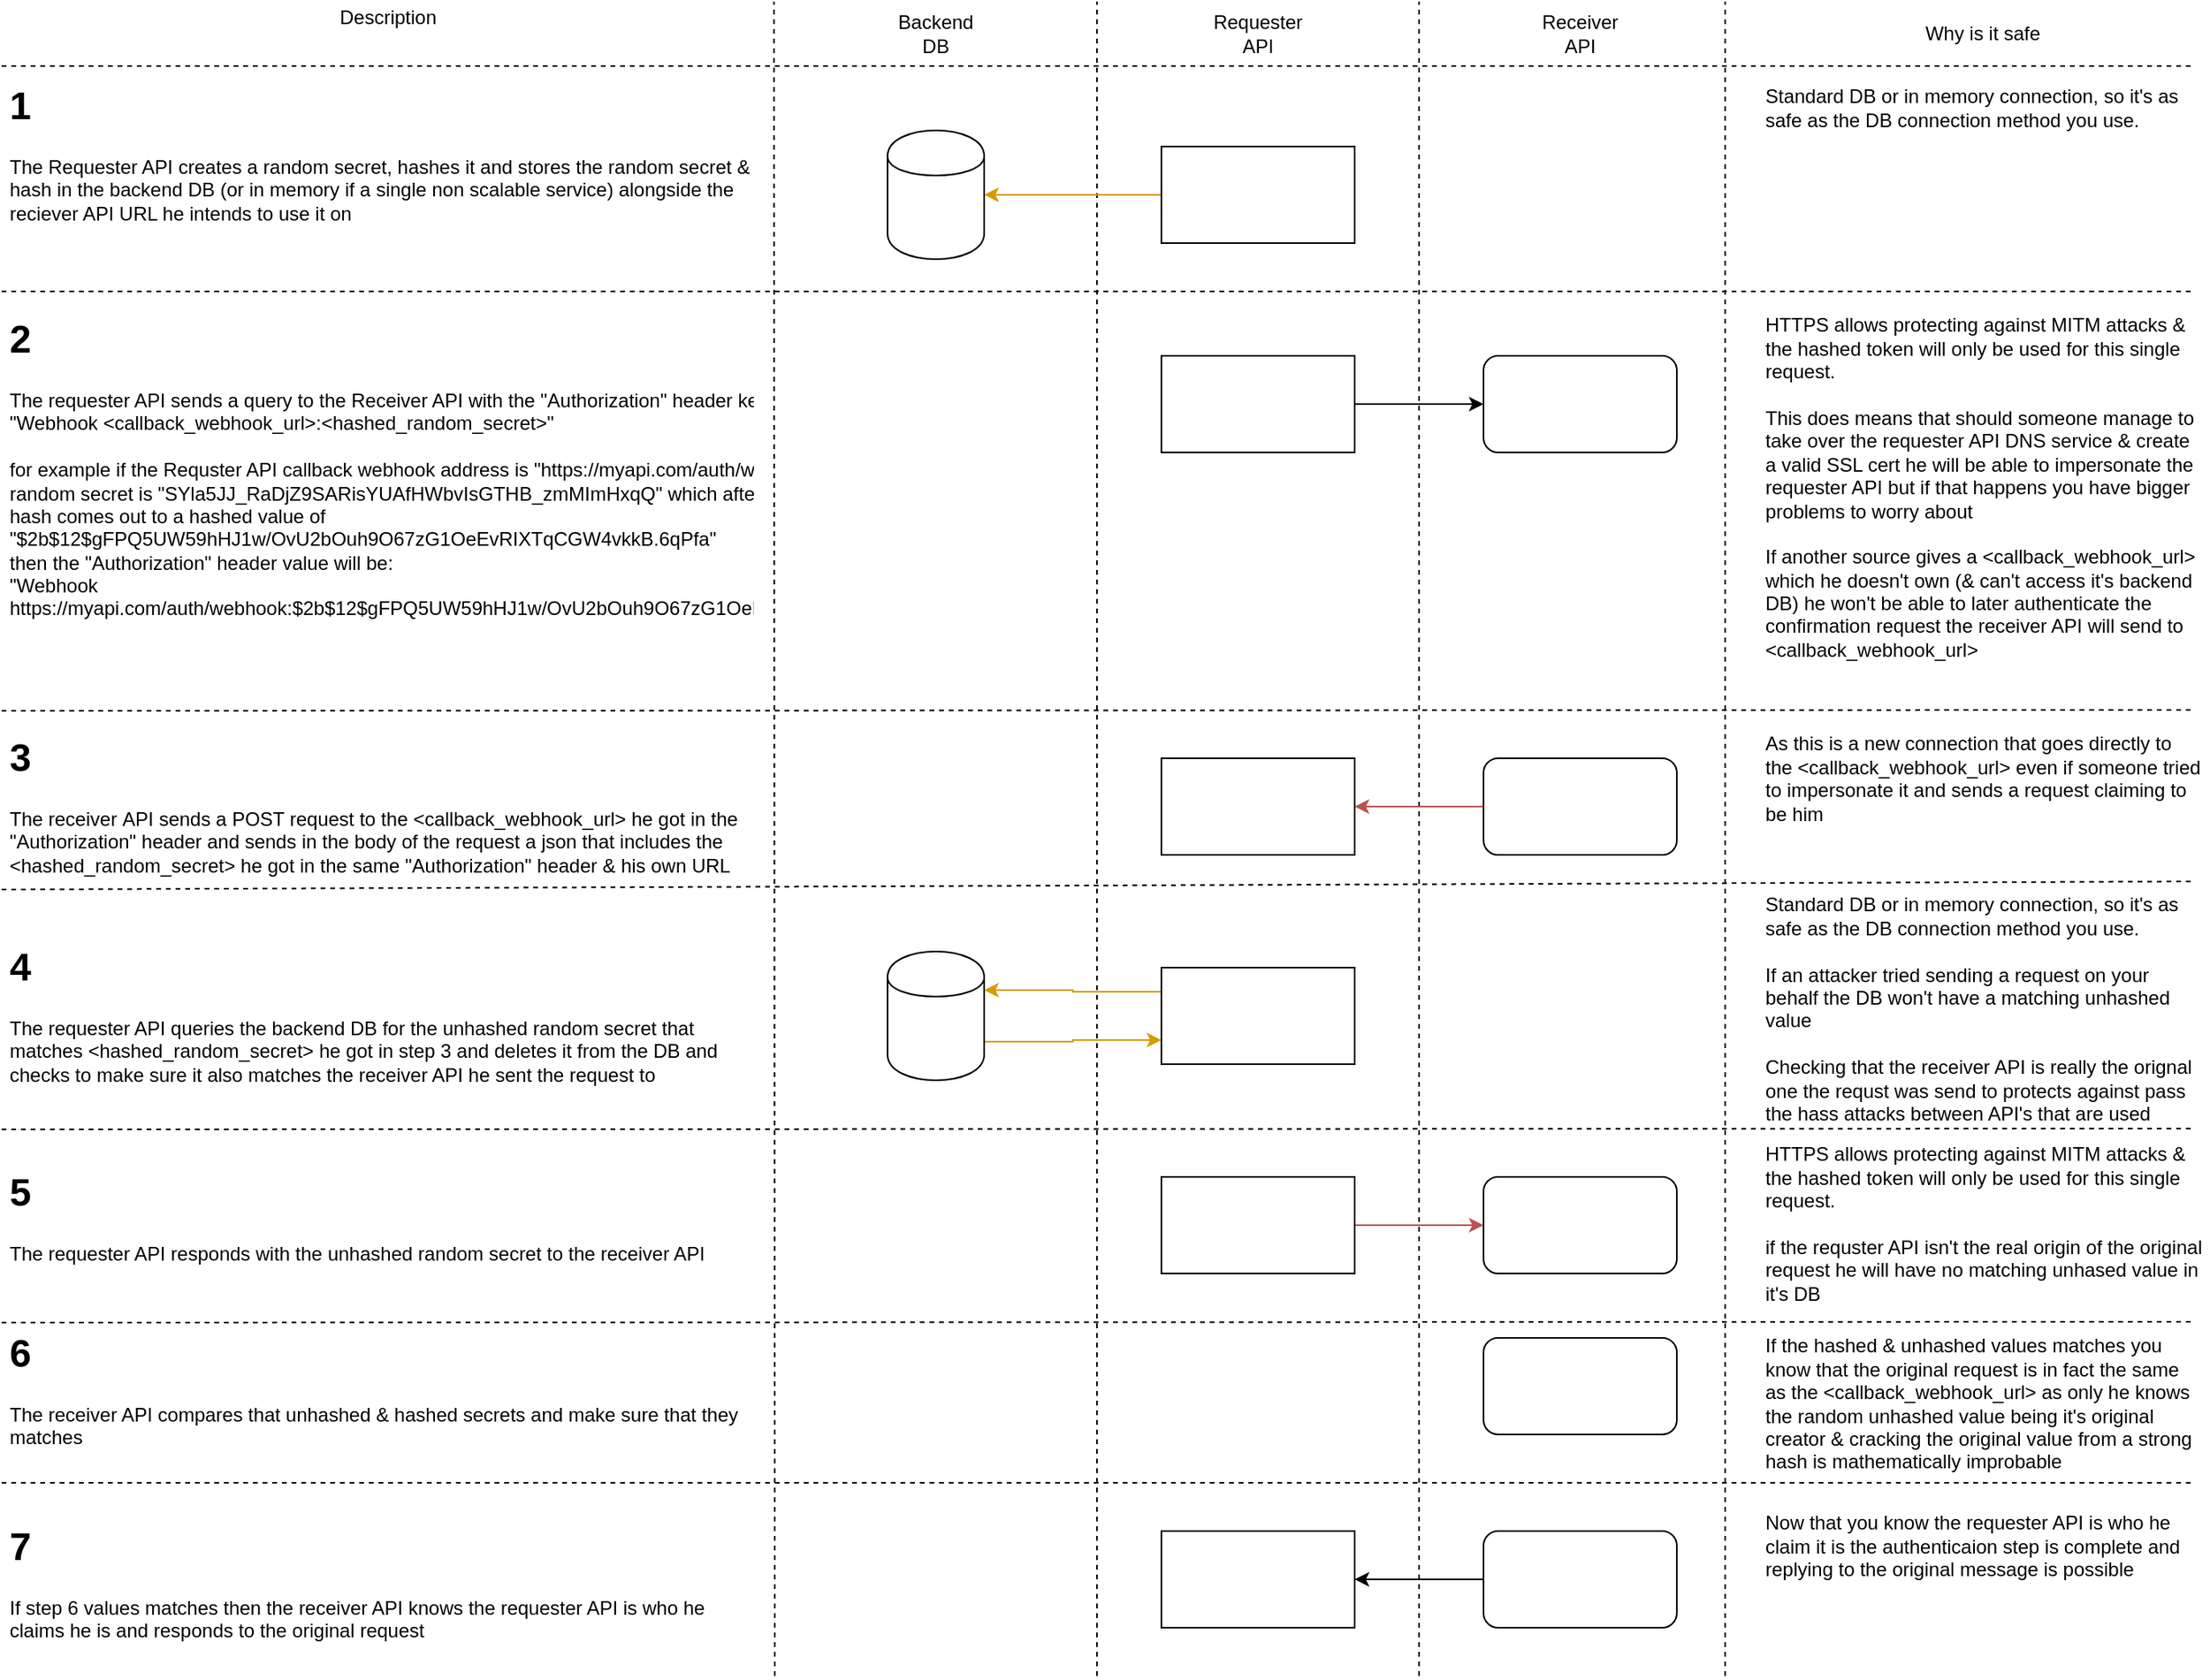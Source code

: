 <mxfile version="10.5.4" type="device"><diagram id="ekJ_Q8NoEXOfepkMxPqF" name="Page-1"><mxGraphModel dx="2244" dy="759" grid="1" gridSize="10" guides="1" tooltips="1" connect="1" arrows="1" fold="1" page="1" pageScale="1" pageWidth="850" pageHeight="1100" math="0" shadow="0"><root><mxCell id="0"/><mxCell id="1" parent="0"/><mxCell id="ITRSLufBdigUTjCfII7d-1" value="" style="endArrow=none;dashed=1;html=1;" parent="1" edge="1"><mxGeometry width="50" height="50" relative="1" as="geometry"><mxPoint x="-240" y="80" as="sourcePoint"/><mxPoint x="1120" y="80" as="targetPoint"/></mxGeometry></mxCell><mxCell id="ITRSLufBdigUTjCfII7d-2" value="" style="endArrow=none;dashed=1;html=1;" parent="1" edge="1"><mxGeometry width="50" height="50" relative="1" as="geometry"><mxPoint x="640" y="1080" as="sourcePoint"/><mxPoint x="640" y="40" as="targetPoint"/></mxGeometry></mxCell><mxCell id="ITRSLufBdigUTjCfII7d-3" value="" style="endArrow=none;dashed=1;html=1;" parent="1" edge="1"><mxGeometry width="50" height="50" relative="1" as="geometry"><mxPoint x="440" y="1080" as="sourcePoint"/><mxPoint x="440" y="40" as="targetPoint"/></mxGeometry></mxCell><mxCell id="ITRSLufBdigUTjCfII7d-4" value="&lt;div&gt;Backend&lt;/div&gt;&lt;div&gt;DB&lt;br&gt;&lt;/div&gt;" style="text;html=1;strokeColor=none;fillColor=none;align=center;verticalAlign=middle;whiteSpace=wrap;rounded=0;" parent="1" vertex="1"><mxGeometry x="320" y="50" width="40" height="20" as="geometry"/></mxCell><mxCell id="ITRSLufBdigUTjCfII7d-5" value="&lt;div&gt;Requester&lt;/div&gt;&lt;div&gt;API&lt;br&gt;&lt;/div&gt;" style="text;html=1;strokeColor=none;fillColor=none;align=center;verticalAlign=middle;whiteSpace=wrap;rounded=0;" parent="1" vertex="1"><mxGeometry x="520" y="50" width="40" height="20" as="geometry"/></mxCell><mxCell id="ITRSLufBdigUTjCfII7d-6" value="&lt;div&gt;Receiver&lt;/div&gt;&lt;div&gt;API&lt;br&gt;&lt;/div&gt;" style="text;html=1;strokeColor=none;fillColor=none;align=center;verticalAlign=middle;whiteSpace=wrap;rounded=0;" parent="1" vertex="1"><mxGeometry x="720" y="50" width="40" height="20" as="geometry"/></mxCell><mxCell id="ITRSLufBdigUTjCfII7d-8" value="" style="shape=cylinder;whiteSpace=wrap;html=1;boundedLbl=1;backgroundOutline=1;" parent="1" vertex="1"><mxGeometry x="310" y="120" width="60" height="80" as="geometry"/></mxCell><mxCell id="ITRSLufBdigUTjCfII7d-16" style="edgeStyle=orthogonalEdgeStyle;rounded=0;orthogonalLoop=1;jettySize=auto;html=1;exitX=0;exitY=0.5;exitDx=0;exitDy=0;fillColor=#ffe6cc;strokeColor=#d79b00;" parent="1" source="ITRSLufBdigUTjCfII7d-9" target="ITRSLufBdigUTjCfII7d-8" edge="1"><mxGeometry relative="1" as="geometry"/></mxCell><mxCell id="ITRSLufBdigUTjCfII7d-9" value="" style="rounded=0;whiteSpace=wrap;html=1;" parent="1" vertex="1"><mxGeometry x="480" y="130" width="120" height="60" as="geometry"/></mxCell><mxCell id="ITRSLufBdigUTjCfII7d-13" value="" style="endArrow=none;dashed=1;html=1;" parent="1" edge="1"><mxGeometry width="50" height="50" relative="1" as="geometry"><mxPoint x="240" y="1080" as="sourcePoint"/><mxPoint x="239.5" y="40" as="targetPoint"/></mxGeometry></mxCell><mxCell id="ITRSLufBdigUTjCfII7d-17" value="" style="rounded=1;whiteSpace=wrap;html=1;" parent="1" vertex="1"><mxGeometry x="680" y="260" width="120" height="60" as="geometry"/></mxCell><mxCell id="ITRSLufBdigUTjCfII7d-18" value="Description" style="text;html=1;strokeColor=none;fillColor=none;align=center;verticalAlign=middle;whiteSpace=wrap;rounded=0;" parent="1" vertex="1"><mxGeometry x="-20" y="40" width="40" height="20" as="geometry"/></mxCell><mxCell id="ITRSLufBdigUTjCfII7d-19" value="&lt;h1&gt;1&lt;/h1&gt;&lt;div&gt;The Requester API creates a random secret, hashes it and stores the random secret &amp;amp; hash in the backend DB (or in memory if a single non scalable service) alongside the reciever API URL he intends to use it on&lt;br&gt;&lt;/div&gt;" style="text;html=1;strokeColor=none;fillColor=none;spacing=5;spacingTop=-20;whiteSpace=wrap;overflow=hidden;rounded=0;" parent="1" vertex="1"><mxGeometry x="-240" y="85" width="470" height="120" as="geometry"/></mxCell><mxCell id="ITRSLufBdigUTjCfII7d-20" value="" style="endArrow=none;dashed=1;html=1;" parent="1" edge="1"><mxGeometry width="50" height="50" relative="1" as="geometry"><mxPoint x="-240" y="220" as="sourcePoint"/><mxPoint x="1120" y="220" as="targetPoint"/></mxGeometry></mxCell><mxCell id="ITRSLufBdigUTjCfII7d-22" style="edgeStyle=orthogonalEdgeStyle;rounded=0;orthogonalLoop=1;jettySize=auto;html=1;exitX=1;exitY=0.5;exitDx=0;exitDy=0;" parent="1" source="ITRSLufBdigUTjCfII7d-21" target="ITRSLufBdigUTjCfII7d-17" edge="1"><mxGeometry relative="1" as="geometry"/></mxCell><mxCell id="ITRSLufBdigUTjCfII7d-21" value="" style="rounded=0;whiteSpace=wrap;html=1;" parent="1" vertex="1"><mxGeometry x="480" y="260" width="120" height="60" as="geometry"/></mxCell><mxCell id="ITRSLufBdigUTjCfII7d-23" value="&lt;h1&gt;2&lt;br&gt;&lt;/h1&gt;&lt;div&gt;The requester API sends a query to the Receiver API with the &quot;&lt;span&gt;Authorization&quot; header key and a value of: &lt;br&gt;&lt;/span&gt;&lt;/div&gt;&lt;div&gt;&lt;span&gt;&quot;&lt;/span&gt;&lt;span&gt;&lt;span&gt;Webhook &amp;lt;callback_webhook_url&amp;gt;:&amp;lt;hashed_random_secret&amp;gt;&quot;&lt;/span&gt;&lt;/span&gt;&lt;/div&gt;&lt;div&gt;&lt;span&gt;&lt;span&gt;&lt;br&gt;&lt;/span&gt;&lt;/span&gt;&lt;/div&gt;&lt;div&gt;&lt;span&gt;&lt;span&gt;for example if the Requster API callback webhook address is &quot;https://myapi.com/auth/webhook&quot;, the unhashed random secret is &quot;SYla5JJ_RaDjZ9SARisYUAfHWbvIsGTHB_zmMImHxqQ&quot; which after running through a bcrypt hash comes out to a hashed value of &quot;$2b$12$gFPQ5UW59hHJ1w/OvU2bOuh9O67zG1OeEvRIXTqCGW4vkkB.6qPfa&quot;&lt;br&gt;&lt;/span&gt;&lt;/span&gt;&lt;/div&gt;&lt;div&gt;&lt;span&gt;&lt;span&gt;then the &lt;/span&gt;&lt;/span&gt;&lt;span&gt;&lt;span&gt;&quot;&lt;span&gt;Authorization&quot; header value will be:&lt;/span&gt;&lt;/span&gt;&lt;/span&gt;&lt;/div&gt;&lt;div&gt;&lt;span&gt;&lt;span&gt;&lt;span&gt;&quot;&lt;/span&gt;&lt;/span&gt;&lt;/span&gt;&lt;span&gt;&lt;span&gt;&lt;span&gt;&lt;span&gt;&lt;span&gt;Webhook &lt;/span&gt;&lt;/span&gt;&lt;/span&gt;&lt;/span&gt;&lt;/span&gt;&lt;span&gt;&lt;span&gt;&lt;span&gt;&lt;span&gt;&lt;span&gt;&lt;span&gt;&lt;span&gt;https://myapi.com/auth/webhook&lt;/span&gt;&lt;/span&gt;:&lt;/span&gt;&lt;/span&gt;&lt;/span&gt;&lt;/span&gt;&lt;/span&gt;&lt;span&gt;&lt;span&gt;$2b$12$gFPQ5UW59hHJ1w/OvU2bOuh9O67zG1OeEvRIXTqCGW4vkkB.6qPfa&quot;&lt;/span&gt;&lt;/span&gt;&lt;/div&gt;" style="text;html=1;strokeColor=none;fillColor=none;spacing=5;spacingTop=-20;whiteSpace=wrap;overflow=hidden;rounded=0;" parent="1" vertex="1"><mxGeometry x="-240" y="230" width="470" height="230" as="geometry"/></mxCell><mxCell id="ITRSLufBdigUTjCfII7d-25" value="" style="endArrow=none;dashed=1;html=1;" parent="1" edge="1"><mxGeometry width="50" height="50" relative="1" as="geometry"><mxPoint x="-240" y="480.5" as="sourcePoint"/><mxPoint x="1120" y="480" as="targetPoint"/></mxGeometry></mxCell><mxCell id="ITRSLufBdigUTjCfII7d-28" style="edgeStyle=orthogonalEdgeStyle;rounded=0;orthogonalLoop=1;jettySize=auto;html=1;exitX=0;exitY=0.5;exitDx=0;exitDy=0;entryX=1;entryY=0.5;entryDx=0;entryDy=0;fillColor=#f8cecc;strokeColor=#b85450;" parent="1" source="ITRSLufBdigUTjCfII7d-26" target="ITRSLufBdigUTjCfII7d-27" edge="1"><mxGeometry relative="1" as="geometry"/></mxCell><mxCell id="ITRSLufBdigUTjCfII7d-26" value="" style="rounded=1;whiteSpace=wrap;html=1;" parent="1" vertex="1"><mxGeometry x="680" y="510" width="120" height="60" as="geometry"/></mxCell><mxCell id="ITRSLufBdigUTjCfII7d-27" value="" style="rounded=0;whiteSpace=wrap;html=1;" parent="1" vertex="1"><mxGeometry x="480" y="510" width="120" height="60" as="geometry"/></mxCell><mxCell id="ITRSLufBdigUTjCfII7d-29" value="&lt;h1&gt;3&lt;br&gt;&lt;/h1&gt;The receiver&amp;nbsp;API sends a POST request to the &lt;span&gt;&lt;span&gt;&amp;lt;callback_webhook_url&amp;gt; he got in the &quot;&lt;/span&gt;&lt;/span&gt;&lt;span&gt;&lt;span&gt;&lt;span&gt;Authorization&quot; header and sends in the body of the request a json that includes the&lt;/span&gt;&lt;/span&gt;&lt;/span&gt;&lt;br&gt;&lt;div&gt;&lt;span&gt;&lt;span&gt;&lt;span&gt;&lt;span&gt;&lt;span&gt;&amp;lt;hashed_random_secret&amp;gt; he got in the same &lt;/span&gt;&lt;/span&gt;&lt;/span&gt;&lt;/span&gt;&lt;/span&gt;&lt;span&gt;&lt;span&gt;&lt;span&gt;&lt;span&gt;&lt;span&gt;&lt;span&gt;&lt;span&gt;&quot;&lt;/span&gt;&lt;/span&gt;&lt;span&gt;&lt;span&gt;&lt;span&gt;Authorization&quot; header &amp;amp; his own URL&lt;br&gt;&lt;/span&gt;&lt;/span&gt;&lt;/span&gt;&lt;/span&gt;&lt;/span&gt;&lt;/span&gt;&lt;/span&gt;&lt;/span&gt;&lt;/div&gt;&lt;div&gt;&lt;span&gt;&lt;span&gt;&lt;span&gt;&lt;span&gt;&lt;span&gt;&lt;span&gt;&lt;span&gt;&lt;span&gt;&lt;/span&gt;&lt;/span&gt;&lt;/span&gt;&lt;/span&gt;&lt;/span&gt;&lt;/span&gt;&lt;/span&gt;&lt;/span&gt;&lt;/div&gt;" style="text;html=1;strokeColor=none;fillColor=none;spacing=5;spacingTop=-20;whiteSpace=wrap;overflow=hidden;rounded=0;" parent="1" vertex="1"><mxGeometry x="-240" y="490" width="470" height="100" as="geometry"/></mxCell><mxCell id="ITRSLufBdigUTjCfII7d-30" value="" style="endArrow=none;dashed=1;html=1;" parent="1" edge="1"><mxGeometry width="50" height="50" relative="1" as="geometry"><mxPoint x="-240" y="591.5" as="sourcePoint"/><mxPoint x="1120" y="586.5" as="targetPoint"/></mxGeometry></mxCell><mxCell id="ITRSLufBdigUTjCfII7d-35" style="edgeStyle=orthogonalEdgeStyle;rounded=0;orthogonalLoop=1;jettySize=auto;html=1;exitX=1;exitY=0.7;exitDx=0;exitDy=0;entryX=0;entryY=0.75;entryDx=0;entryDy=0;fillColor=#ffe6cc;strokeColor=#d79b00;" parent="1" source="ITRSLufBdigUTjCfII7d-31" target="ITRSLufBdigUTjCfII7d-33" edge="1"><mxGeometry relative="1" as="geometry"/></mxCell><mxCell id="ITRSLufBdigUTjCfII7d-31" value="" style="shape=cylinder;whiteSpace=wrap;html=1;boundedLbl=1;backgroundOutline=1;" parent="1" vertex="1"><mxGeometry x="310" y="630" width="60" height="80" as="geometry"/></mxCell><mxCell id="ITRSLufBdigUTjCfII7d-34" style="edgeStyle=orthogonalEdgeStyle;rounded=0;orthogonalLoop=1;jettySize=auto;html=1;exitX=0;exitY=0.25;exitDx=0;exitDy=0;entryX=1;entryY=0.3;entryDx=0;entryDy=0;fillColor=#ffe6cc;strokeColor=#d79b00;" parent="1" source="ITRSLufBdigUTjCfII7d-33" target="ITRSLufBdigUTjCfII7d-31" edge="1"><mxGeometry relative="1" as="geometry"/></mxCell><mxCell id="ITRSLufBdigUTjCfII7d-33" value="" style="rounded=0;whiteSpace=wrap;html=1;" parent="1" vertex="1"><mxGeometry x="480" y="640" width="120" height="60" as="geometry"/></mxCell><mxCell id="ITRSLufBdigUTjCfII7d-36" value="&lt;h1&gt;4&lt;br&gt;&lt;/h1&gt;The requester API queries the backend DB for the unhashed random secret that matches &lt;span&gt;&lt;span&gt;&lt;span&gt;&lt;span&gt;&lt;span&gt;&amp;lt;hashed_random_secret&amp;gt; he got in step 3 and deletes it from the DB and checks to make sure it also matches the receiver API he sent the request to&lt;br&gt;&lt;/span&gt;&lt;/span&gt;&lt;/span&gt;&lt;/span&gt;&lt;/span&gt;&lt;div&gt;&lt;span&gt;&lt;span&gt;&lt;span&gt;&lt;span&gt;&lt;span&gt;&lt;span&gt;&lt;span&gt;&lt;span&gt;&lt;/span&gt;&lt;/span&gt;&lt;/span&gt;&lt;/span&gt;&lt;/span&gt;&lt;/span&gt;&lt;/span&gt;&lt;/span&gt;&lt;/div&gt;" style="text;html=1;strokeColor=none;fillColor=none;spacing=5;spacingTop=-20;whiteSpace=wrap;overflow=hidden;rounded=0;" parent="1" vertex="1"><mxGeometry x="-240" y="620" width="470" height="100" as="geometry"/></mxCell><mxCell id="ITRSLufBdigUTjCfII7d-37" value="" style="endArrow=none;dashed=1;html=1;" parent="1" edge="1"><mxGeometry width="50" height="50" relative="1" as="geometry"><mxPoint x="-240" y="740.5" as="sourcePoint"/><mxPoint x="1120" y="740" as="targetPoint"/></mxGeometry></mxCell><mxCell id="ITRSLufBdigUTjCfII7d-38" value="&lt;h1&gt;5&lt;br&gt;&lt;/h1&gt;The requester API responds with the unhashed random secret to the receiver API " style="text;html=1;strokeColor=none;fillColor=none;spacing=5;spacingTop=-20;whiteSpace=wrap;overflow=hidden;rounded=0;" parent="1" vertex="1"><mxGeometry x="-240" y="760" width="470" height="100" as="geometry"/></mxCell><mxCell id="ITRSLufBdigUTjCfII7d-39" value="" style="rounded=1;whiteSpace=wrap;html=1;" parent="1" vertex="1"><mxGeometry x="680" y="770" width="120" height="60" as="geometry"/></mxCell><mxCell id="ITRSLufBdigUTjCfII7d-41" style="edgeStyle=orthogonalEdgeStyle;rounded=0;orthogonalLoop=1;jettySize=auto;html=1;exitX=1;exitY=0.5;exitDx=0;exitDy=0;fillColor=#f8cecc;strokeColor=#b85450;" parent="1" source="ITRSLufBdigUTjCfII7d-40" target="ITRSLufBdigUTjCfII7d-39" edge="1"><mxGeometry relative="1" as="geometry"/></mxCell><mxCell id="ITRSLufBdigUTjCfII7d-40" value="" style="rounded=0;whiteSpace=wrap;html=1;" parent="1" vertex="1"><mxGeometry x="480" y="770" width="120" height="60" as="geometry"/></mxCell><mxCell id="ITRSLufBdigUTjCfII7d-42" value="" style="endArrow=none;dashed=1;html=1;" parent="1" edge="1"><mxGeometry width="50" height="50" relative="1" as="geometry"><mxPoint x="-240" y="860.5" as="sourcePoint"/><mxPoint x="1120" y="860" as="targetPoint"/></mxGeometry></mxCell><mxCell id="ITRSLufBdigUTjCfII7d-43" value="" style="rounded=1;whiteSpace=wrap;html=1;" parent="1" vertex="1"><mxGeometry x="680" y="870" width="120" height="60" as="geometry"/></mxCell><mxCell id="ITRSLufBdigUTjCfII7d-44" value="&lt;h1&gt;6&lt;br&gt;&lt;/h1&gt;The receiver API compares that unhashed &amp;amp; hashed secrets and make sure that they matches" style="text;html=1;strokeColor=none;fillColor=none;spacing=5;spacingTop=-20;whiteSpace=wrap;overflow=hidden;rounded=0;" parent="1" vertex="1"><mxGeometry x="-240" y="860" width="470" height="100" as="geometry"/></mxCell><mxCell id="ITRSLufBdigUTjCfII7d-45" value="" style="endArrow=none;dashed=1;html=1;" parent="1" edge="1"><mxGeometry width="50" height="50" relative="1" as="geometry"><mxPoint x="-240" y="960" as="sourcePoint"/><mxPoint x="1120" y="960" as="targetPoint"/></mxGeometry></mxCell><mxCell id="ITRSLufBdigUTjCfII7d-48" style="edgeStyle=orthogonalEdgeStyle;rounded=0;orthogonalLoop=1;jettySize=auto;html=1;exitX=0;exitY=0.5;exitDx=0;exitDy=0;" parent="1" source="ITRSLufBdigUTjCfII7d-46" target="ITRSLufBdigUTjCfII7d-47" edge="1"><mxGeometry relative="1" as="geometry"/></mxCell><mxCell id="ITRSLufBdigUTjCfII7d-46" value="" style="rounded=1;whiteSpace=wrap;html=1;" parent="1" vertex="1"><mxGeometry x="680" y="990" width="120" height="60" as="geometry"/></mxCell><mxCell id="ITRSLufBdigUTjCfII7d-47" value="" style="rounded=0;whiteSpace=wrap;html=1;" parent="1" vertex="1"><mxGeometry x="480" y="990" width="120" height="60" as="geometry"/></mxCell><mxCell id="ITRSLufBdigUTjCfII7d-49" value="&lt;h1&gt;7&lt;br&gt;&lt;/h1&gt;If step 6 values matches then the receiver API knows the requester API is who he claims he is and responds to the original request " style="text;html=1;strokeColor=none;fillColor=none;spacing=5;spacingTop=-20;whiteSpace=wrap;overflow=hidden;rounded=0;" parent="1" vertex="1"><mxGeometry x="-240" y="980" width="470" height="100" as="geometry"/></mxCell><mxCell id="ITRSLufBdigUTjCfII7d-51" value="" style="endArrow=none;dashed=1;html=1;" parent="1" edge="1"><mxGeometry width="50" height="50" relative="1" as="geometry"><mxPoint x="830" y="1080" as="sourcePoint"/><mxPoint x="830" y="40" as="targetPoint"/></mxGeometry></mxCell><mxCell id="ITRSLufBdigUTjCfII7d-52" value="&lt;div&gt;Why is it safe&lt;br&gt;&lt;/div&gt;" style="text;html=1;strokeColor=none;fillColor=none;align=center;verticalAlign=middle;whiteSpace=wrap;rounded=0;" parent="1" vertex="1"><mxGeometry x="860" y="50" width="260" height="20" as="geometry"/></mxCell><mxCell id="ITRSLufBdigUTjCfII7d-55" value="&lt;div&gt;&lt;br&gt;&lt;/div&gt;&lt;div&gt;Standard DB or in memory connection, so it's as safe as the DB connection method you use.&lt;br&gt;&lt;/div&gt;" style="text;html=1;strokeColor=none;fillColor=none;spacing=5;spacingTop=-20;whiteSpace=wrap;overflow=hidden;rounded=0;" parent="1" vertex="1"><mxGeometry x="850" y="87.5" width="280" height="125" as="geometry"/></mxCell><mxCell id="ITRSLufBdigUTjCfII7d-56" value="&lt;div&gt;&lt;br&gt;&lt;/div&gt;&lt;div&gt;HTTPS allows protecting against MITM attacks &amp;amp;&amp;nbsp; the hashed token will only be used for this single request.&lt;/div&gt;&lt;div&gt;&lt;br&gt;&lt;/div&gt;&lt;div&gt;This does means that should someone manage to take over the requester API DNS service &amp;amp; create a valid SSL cert he will be able to impersonate the&amp;nbsp; requester API but if that happens you have bigger problems to worry about&lt;/div&gt;&lt;div&gt;&lt;br&gt;&lt;/div&gt;&lt;div&gt;If another source gives a &lt;span&gt;&lt;span&gt;&amp;lt;callback_webhook_url&amp;gt; which he doesn't own (&amp;amp; can't access it's backend DB) he won't be able to later authenticate the confirmation request the receiver API will send to &lt;/span&gt;&lt;/span&gt;&lt;span&gt;&lt;span&gt;&lt;span&gt;&lt;span&gt;&amp;lt;callback_webhook_url&amp;gt;&lt;/span&gt;&lt;/span&gt;&lt;/span&gt;&lt;/span&gt;&lt;/div&gt;" style="text;html=1;strokeColor=none;fillColor=none;spacing=5;spacingTop=-20;whiteSpace=wrap;overflow=hidden;rounded=0;" parent="1" vertex="1"><mxGeometry x="850" y="230" width="280" height="240" as="geometry"/></mxCell><mxCell id="ITRSLufBdigUTjCfII7d-57" value="&lt;div&gt;&lt;br&gt;&lt;/div&gt;&lt;div&gt;As this is a new connection that goes directly to the &lt;span&gt;&lt;span&gt;&amp;lt;callback_webhook_url&amp;gt; even if someone tried to impersonate it and sends a request claiming to be him&lt;br&gt;&lt;/span&gt;&lt;/span&gt;&lt;/div&gt;" style="text;html=1;strokeColor=none;fillColor=none;spacing=5;spacingTop=-20;whiteSpace=wrap;overflow=hidden;rounded=0;" parent="1" vertex="1"><mxGeometry x="850" y="490" width="280" height="100" as="geometry"/></mxCell><mxCell id="ITRSLufBdigUTjCfII7d-58" value="&lt;div&gt;&lt;br&gt;&lt;/div&gt;&lt;div&gt;Standard DB or in memory connection, so it's as safe as the DB connection method you use.&lt;/div&gt;&lt;div&gt;&lt;br&gt;&lt;/div&gt;&lt;div&gt;If an attacker tried sending a request on your behalf the DB won't have a matching unhashed value&lt;/div&gt;&lt;div&gt;&lt;br&gt;&lt;/div&gt;&lt;div&gt;Checking that the receiver API is really the orignal one the requst was send to protects against pass the hass attacks between API's that are used&lt;br&gt;&lt;/div&gt;" style="text;html=1;strokeColor=none;fillColor=none;spacing=5;spacingTop=-20;whiteSpace=wrap;overflow=hidden;rounded=0;" parent="1" vertex="1"><mxGeometry x="850" y="590" width="280" height="145" as="geometry"/></mxCell><mxCell id="ITRSLufBdigUTjCfII7d-59" value="&lt;div&gt;&lt;br&gt;&lt;/div&gt;&lt;div&gt;HTTPS allows protecting against MITM attacks &amp;amp;&amp;nbsp; the hashed token will only be used for this single request.&lt;/div&gt;&lt;div&gt;&lt;br&gt;&lt;/div&gt;&lt;div&gt;if the requster API isn't the real origin of the original request he will have no matching unhased value in it's DB &lt;br&gt;&lt;/div&gt;" style="text;html=1;strokeColor=none;fillColor=none;spacing=5;spacingTop=-20;whiteSpace=wrap;overflow=hidden;rounded=0;" parent="1" vertex="1"><mxGeometry x="850" y="745" width="280" height="110" as="geometry"/></mxCell><mxCell id="ITRSLufBdigUTjCfII7d-61" value="&lt;div&gt;&lt;br&gt;&lt;/div&gt;&lt;div&gt;If the hashed &amp;amp; unhashed values matches you know that the original request is in fact the same as the &lt;span&gt;&lt;span&gt;&amp;lt;callback_webhook_url&amp;gt; as only he knows the random unhashed value being it's original creator &amp;amp; cracking the original value from a strong hash is mathematically improbable&lt;br&gt;&lt;/span&gt;&lt;/span&gt;&lt;/div&gt;" style="text;html=1;strokeColor=none;fillColor=none;spacing=5;spacingTop=-20;whiteSpace=wrap;overflow=hidden;rounded=0;" parent="1" vertex="1"><mxGeometry x="850" y="864" width="280" height="92" as="geometry"/></mxCell><mxCell id="ITRSLufBdigUTjCfII7d-62" value="&lt;div&gt;&lt;br&gt;&lt;/div&gt;&lt;div&gt;Now that you know the requester API is who he claim it is the authenticaion step is complete and replying to the original message is possible&lt;br&gt;&lt;/div&gt;" style="text;html=1;strokeColor=none;fillColor=none;spacing=5;spacingTop=-20;whiteSpace=wrap;overflow=hidden;rounded=0;" parent="1" vertex="1"><mxGeometry x="850" y="974" width="280" height="92" as="geometry"/></mxCell></root></mxGraphModel></diagram></mxfile>
